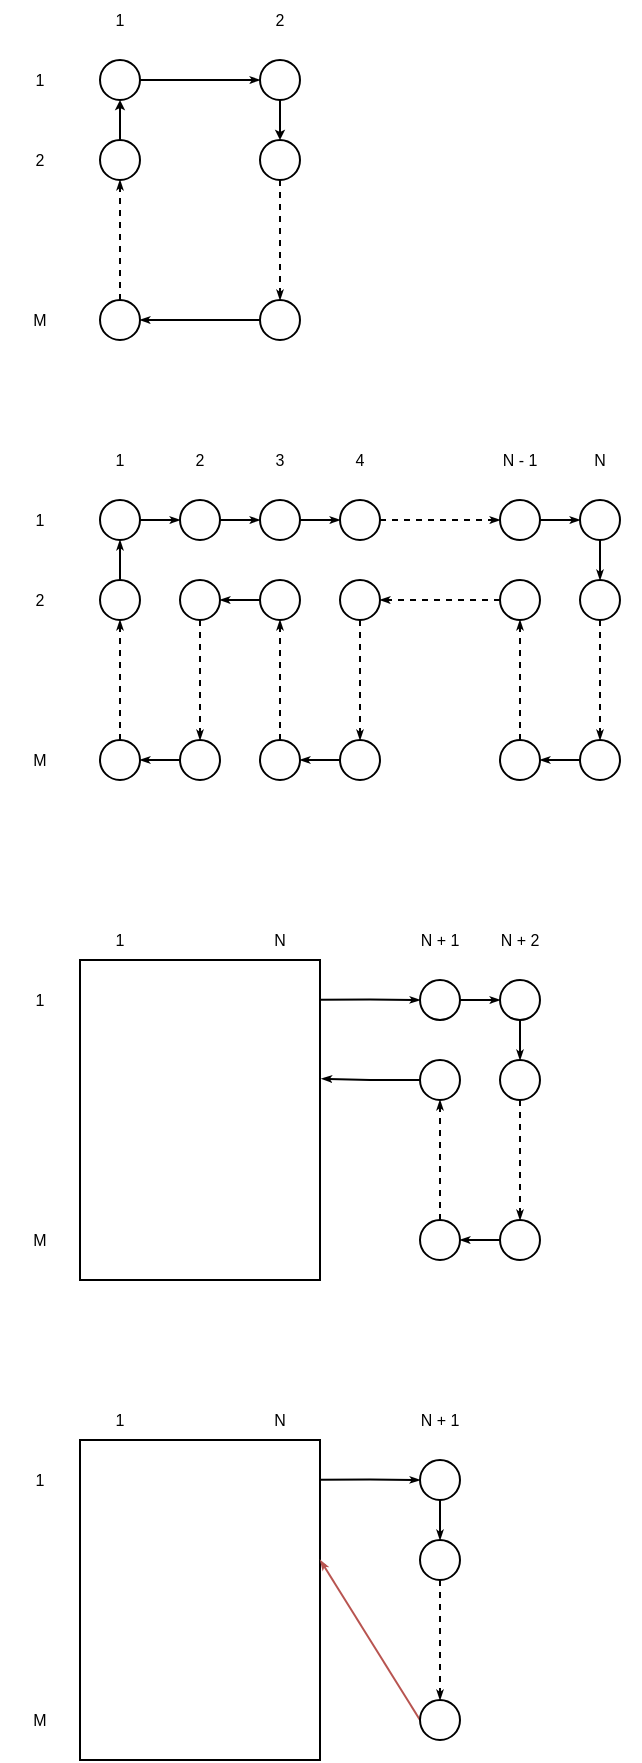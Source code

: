 <mxfile version="14.9.5" type="device"><diagram id="q_cRLQWDdOpXKniMTgNt" name="Page-1"><mxGraphModel dx="813" dy="472" grid="1" gridSize="10" guides="1" tooltips="1" connect="1" arrows="1" fold="1" page="1" pageScale="1" pageWidth="827" pageHeight="1169" math="0" shadow="0"><root><mxCell id="0"/><mxCell id="1" parent="0"/><mxCell id="czLlAToXDyT0YlsjJ53b-17" style="edgeStyle=orthogonalEdgeStyle;rounded=0;orthogonalLoop=1;jettySize=auto;html=1;exitX=1;exitY=0.5;exitDx=0;exitDy=0;entryX=0;entryY=0.5;entryDx=0;entryDy=0;endArrow=classicThin;endFill=1;endSize=2;strokeWidth=1;" edge="1" parent="1" source="czLlAToXDyT0YlsjJ53b-1" target="czLlAToXDyT0YlsjJ53b-2"><mxGeometry relative="1" as="geometry"/></mxCell><mxCell id="czLlAToXDyT0YlsjJ53b-1" value="" style="ellipse;whiteSpace=wrap;html=1;aspect=fixed;" vertex="1" parent="1"><mxGeometry x="90" y="70" width="20" height="20" as="geometry"/></mxCell><mxCell id="czLlAToXDyT0YlsjJ53b-8" style="edgeStyle=orthogonalEdgeStyle;rounded=0;orthogonalLoop=1;jettySize=auto;html=1;exitX=0.5;exitY=1;exitDx=0;exitDy=0;entryX=0.5;entryY=0;entryDx=0;entryDy=0;endSize=2;" edge="1" parent="1" source="czLlAToXDyT0YlsjJ53b-2" target="czLlAToXDyT0YlsjJ53b-4"><mxGeometry relative="1" as="geometry"/></mxCell><mxCell id="czLlAToXDyT0YlsjJ53b-2" value="" style="ellipse;whiteSpace=wrap;html=1;aspect=fixed;" vertex="1" parent="1"><mxGeometry x="170" y="70" width="20" height="20" as="geometry"/></mxCell><mxCell id="czLlAToXDyT0YlsjJ53b-12" style="edgeStyle=orthogonalEdgeStyle;rounded=0;orthogonalLoop=1;jettySize=auto;html=1;exitX=0.5;exitY=0;exitDx=0;exitDy=0;entryX=0.5;entryY=1;entryDx=0;entryDy=0;endSize=2;" edge="1" parent="1" source="czLlAToXDyT0YlsjJ53b-3" target="czLlAToXDyT0YlsjJ53b-1"><mxGeometry relative="1" as="geometry"/></mxCell><mxCell id="czLlAToXDyT0YlsjJ53b-3" value="" style="ellipse;whiteSpace=wrap;html=1;aspect=fixed;" vertex="1" parent="1"><mxGeometry x="90" y="110" width="20" height="20" as="geometry"/></mxCell><mxCell id="czLlAToXDyT0YlsjJ53b-9" style="edgeStyle=orthogonalEdgeStyle;rounded=0;orthogonalLoop=1;jettySize=auto;html=1;exitX=0.5;exitY=1;exitDx=0;exitDy=0;entryX=0.5;entryY=0;entryDx=0;entryDy=0;strokeWidth=1;endArrow=classicThin;endFill=1;endSize=2;dashed=1;" edge="1" parent="1" source="czLlAToXDyT0YlsjJ53b-4" target="czLlAToXDyT0YlsjJ53b-6"><mxGeometry relative="1" as="geometry"/></mxCell><mxCell id="czLlAToXDyT0YlsjJ53b-4" value="" style="ellipse;whiteSpace=wrap;html=1;aspect=fixed;" vertex="1" parent="1"><mxGeometry x="170" y="110" width="20" height="20" as="geometry"/></mxCell><mxCell id="czLlAToXDyT0YlsjJ53b-11" style="edgeStyle=orthogonalEdgeStyle;rounded=0;orthogonalLoop=1;jettySize=auto;html=1;exitX=0.5;exitY=0;exitDx=0;exitDy=0;entryX=0.5;entryY=1;entryDx=0;entryDy=0;strokeWidth=1;endArrow=classicThin;endFill=1;endSize=2;dashed=1;" edge="1" parent="1" source="czLlAToXDyT0YlsjJ53b-5" target="czLlAToXDyT0YlsjJ53b-3"><mxGeometry relative="1" as="geometry"/></mxCell><mxCell id="czLlAToXDyT0YlsjJ53b-5" value="" style="ellipse;whiteSpace=wrap;html=1;aspect=fixed;" vertex="1" parent="1"><mxGeometry x="90" y="190" width="20" height="20" as="geometry"/></mxCell><mxCell id="czLlAToXDyT0YlsjJ53b-10" style="edgeStyle=orthogonalEdgeStyle;rounded=0;orthogonalLoop=1;jettySize=auto;html=1;exitX=0;exitY=0.5;exitDx=0;exitDy=0;entryX=1;entryY=0.5;entryDx=0;entryDy=0;strokeWidth=1;endArrow=classicThin;endFill=1;endSize=2;" edge="1" parent="1" source="czLlAToXDyT0YlsjJ53b-6" target="czLlAToXDyT0YlsjJ53b-5"><mxGeometry relative="1" as="geometry"/></mxCell><mxCell id="czLlAToXDyT0YlsjJ53b-6" value="" style="ellipse;whiteSpace=wrap;html=1;aspect=fixed;" vertex="1" parent="1"><mxGeometry x="170" y="190" width="20" height="20" as="geometry"/></mxCell><mxCell id="czLlAToXDyT0YlsjJ53b-21" value="1" style="text;html=1;strokeColor=none;fillColor=none;align=center;verticalAlign=middle;whiteSpace=wrap;rounded=0;fontSize=8;" vertex="1" parent="1"><mxGeometry x="80" y="40" width="40" height="20" as="geometry"/></mxCell><mxCell id="czLlAToXDyT0YlsjJ53b-22" value="2" style="text;html=1;strokeColor=none;fillColor=none;align=center;verticalAlign=middle;whiteSpace=wrap;rounded=0;fontSize=8;" vertex="1" parent="1"><mxGeometry x="160" y="40" width="40" height="20" as="geometry"/></mxCell><mxCell id="czLlAToXDyT0YlsjJ53b-23" value="1" style="text;html=1;strokeColor=none;fillColor=none;align=center;verticalAlign=middle;whiteSpace=wrap;rounded=0;fontSize=8;" vertex="1" parent="1"><mxGeometry x="40" y="70" width="40" height="20" as="geometry"/></mxCell><mxCell id="czLlAToXDyT0YlsjJ53b-24" value="2" style="text;html=1;strokeColor=none;fillColor=none;align=center;verticalAlign=middle;whiteSpace=wrap;rounded=0;fontSize=8;" vertex="1" parent="1"><mxGeometry x="40" y="110" width="40" height="20" as="geometry"/></mxCell><mxCell id="czLlAToXDyT0YlsjJ53b-25" value="M" style="text;html=1;strokeColor=none;fillColor=none;align=center;verticalAlign=middle;whiteSpace=wrap;rounded=0;fontSize=8;" vertex="1" parent="1"><mxGeometry x="40" y="190" width="40" height="20" as="geometry"/></mxCell><mxCell id="czLlAToXDyT0YlsjJ53b-44" style="edgeStyle=orthogonalEdgeStyle;rounded=0;orthogonalLoop=1;jettySize=auto;html=1;exitX=1;exitY=0.5;exitDx=0;exitDy=0;entryX=0;entryY=0.5;entryDx=0;entryDy=0;fontSize=8;endArrow=classicThin;endFill=1;endSize=2;strokeWidth=1;" edge="1" parent="1" source="czLlAToXDyT0YlsjJ53b-26" target="czLlAToXDyT0YlsjJ53b-28"><mxGeometry relative="1" as="geometry"/></mxCell><mxCell id="czLlAToXDyT0YlsjJ53b-26" value="" style="ellipse;whiteSpace=wrap;html=1;aspect=fixed;" vertex="1" parent="1"><mxGeometry x="90" y="290" width="20" height="20" as="geometry"/></mxCell><mxCell id="czLlAToXDyT0YlsjJ53b-46" style="edgeStyle=orthogonalEdgeStyle;rounded=0;orthogonalLoop=1;jettySize=auto;html=1;exitX=1;exitY=0.5;exitDx=0;exitDy=0;entryX=0;entryY=0.5;entryDx=0;entryDy=0;fontSize=8;endArrow=classicThin;endFill=1;endSize=2;strokeWidth=1;" edge="1" parent="1" source="czLlAToXDyT0YlsjJ53b-27" target="czLlAToXDyT0YlsjJ53b-29"><mxGeometry relative="1" as="geometry"/></mxCell><mxCell id="czLlAToXDyT0YlsjJ53b-27" value="" style="ellipse;whiteSpace=wrap;html=1;aspect=fixed;" vertex="1" parent="1"><mxGeometry x="170" y="290" width="20" height="20" as="geometry"/></mxCell><mxCell id="czLlAToXDyT0YlsjJ53b-45" style="edgeStyle=orthogonalEdgeStyle;rounded=0;orthogonalLoop=1;jettySize=auto;html=1;exitX=1;exitY=0.5;exitDx=0;exitDy=0;entryX=0;entryY=0.5;entryDx=0;entryDy=0;fontSize=8;endArrow=classicThin;endFill=1;endSize=2;strokeWidth=1;" edge="1" parent="1" source="czLlAToXDyT0YlsjJ53b-28" target="czLlAToXDyT0YlsjJ53b-27"><mxGeometry relative="1" as="geometry"/></mxCell><mxCell id="czLlAToXDyT0YlsjJ53b-28" value="" style="ellipse;whiteSpace=wrap;html=1;aspect=fixed;" vertex="1" parent="1"><mxGeometry x="130" y="290" width="20" height="20" as="geometry"/></mxCell><mxCell id="czLlAToXDyT0YlsjJ53b-47" style="edgeStyle=orthogonalEdgeStyle;rounded=0;orthogonalLoop=1;jettySize=auto;html=1;exitX=1;exitY=0.5;exitDx=0;exitDy=0;entryX=0;entryY=0.5;entryDx=0;entryDy=0;fontSize=8;endArrow=classicThin;endFill=1;endSize=2;strokeWidth=1;dashed=1;" edge="1" parent="1" source="czLlAToXDyT0YlsjJ53b-29" target="czLlAToXDyT0YlsjJ53b-30"><mxGeometry relative="1" as="geometry"/></mxCell><mxCell id="czLlAToXDyT0YlsjJ53b-29" value="" style="ellipse;whiteSpace=wrap;html=1;aspect=fixed;" vertex="1" parent="1"><mxGeometry x="210" y="290" width="20" height="20" as="geometry"/></mxCell><mxCell id="czLlAToXDyT0YlsjJ53b-48" style="edgeStyle=orthogonalEdgeStyle;rounded=0;orthogonalLoop=1;jettySize=auto;html=1;exitX=1;exitY=0.5;exitDx=0;exitDy=0;entryX=0;entryY=0.5;entryDx=0;entryDy=0;fontSize=8;endArrow=classicThin;endFill=1;endSize=2;strokeWidth=1;" edge="1" parent="1" source="czLlAToXDyT0YlsjJ53b-30" target="czLlAToXDyT0YlsjJ53b-31"><mxGeometry relative="1" as="geometry"/></mxCell><mxCell id="czLlAToXDyT0YlsjJ53b-30" value="" style="ellipse;whiteSpace=wrap;html=1;aspect=fixed;" vertex="1" parent="1"><mxGeometry x="290" y="290" width="20" height="20" as="geometry"/></mxCell><mxCell id="czLlAToXDyT0YlsjJ53b-49" style="edgeStyle=orthogonalEdgeStyle;rounded=0;orthogonalLoop=1;jettySize=auto;html=1;exitX=0.5;exitY=1;exitDx=0;exitDy=0;entryX=0.5;entryY=0;entryDx=0;entryDy=0;fontSize=8;endArrow=classicThin;endFill=1;endSize=2;strokeWidth=1;" edge="1" parent="1" source="czLlAToXDyT0YlsjJ53b-31" target="czLlAToXDyT0YlsjJ53b-37"><mxGeometry relative="1" as="geometry"/></mxCell><mxCell id="czLlAToXDyT0YlsjJ53b-31" value="" style="ellipse;whiteSpace=wrap;html=1;aspect=fixed;" vertex="1" parent="1"><mxGeometry x="330" y="290" width="20" height="20" as="geometry"/></mxCell><mxCell id="czLlAToXDyT0YlsjJ53b-61" style="edgeStyle=orthogonalEdgeStyle;rounded=0;orthogonalLoop=1;jettySize=auto;html=1;exitX=0.5;exitY=0;exitDx=0;exitDy=0;entryX=0.5;entryY=1;entryDx=0;entryDy=0;fontSize=8;endArrow=classicThin;endFill=1;endSize=2;strokeWidth=1;" edge="1" parent="1" source="czLlAToXDyT0YlsjJ53b-32" target="czLlAToXDyT0YlsjJ53b-26"><mxGeometry relative="1" as="geometry"/></mxCell><mxCell id="czLlAToXDyT0YlsjJ53b-32" value="" style="ellipse;whiteSpace=wrap;html=1;aspect=fixed;" vertex="1" parent="1"><mxGeometry x="90" y="330" width="20" height="20" as="geometry"/></mxCell><mxCell id="czLlAToXDyT0YlsjJ53b-57" style="edgeStyle=orthogonalEdgeStyle;rounded=0;orthogonalLoop=1;jettySize=auto;html=1;exitX=0;exitY=0.5;exitDx=0;exitDy=0;entryX=1;entryY=0.5;entryDx=0;entryDy=0;fontSize=8;endArrow=classicThin;endFill=1;endSize=2;strokeWidth=1;" edge="1" parent="1" source="czLlAToXDyT0YlsjJ53b-33" target="czLlAToXDyT0YlsjJ53b-34"><mxGeometry relative="1" as="geometry"/></mxCell><mxCell id="czLlAToXDyT0YlsjJ53b-33" value="" style="ellipse;whiteSpace=wrap;html=1;aspect=fixed;" vertex="1" parent="1"><mxGeometry x="170" y="330" width="20" height="20" as="geometry"/></mxCell><mxCell id="czLlAToXDyT0YlsjJ53b-58" style="edgeStyle=orthogonalEdgeStyle;rounded=0;orthogonalLoop=1;jettySize=auto;html=1;exitX=0.5;exitY=1;exitDx=0;exitDy=0;entryX=0.5;entryY=0;entryDx=0;entryDy=0;fontSize=8;endArrow=classicThin;endFill=1;endSize=2;strokeWidth=1;dashed=1;" edge="1" parent="1" source="czLlAToXDyT0YlsjJ53b-34" target="czLlAToXDyT0YlsjJ53b-40"><mxGeometry relative="1" as="geometry"/></mxCell><mxCell id="czLlAToXDyT0YlsjJ53b-34" value="" style="ellipse;whiteSpace=wrap;html=1;aspect=fixed;" vertex="1" parent="1"><mxGeometry x="130" y="330" width="20" height="20" as="geometry"/></mxCell><mxCell id="czLlAToXDyT0YlsjJ53b-54" style="edgeStyle=orthogonalEdgeStyle;rounded=0;orthogonalLoop=1;jettySize=auto;html=1;exitX=0.5;exitY=1;exitDx=0;exitDy=0;entryX=0.5;entryY=0;entryDx=0;entryDy=0;fontSize=8;endArrow=classicThin;endFill=1;endSize=2;strokeWidth=1;dashed=1;" edge="1" parent="1" source="czLlAToXDyT0YlsjJ53b-35" target="czLlAToXDyT0YlsjJ53b-41"><mxGeometry relative="1" as="geometry"/></mxCell><mxCell id="czLlAToXDyT0YlsjJ53b-35" value="" style="ellipse;whiteSpace=wrap;html=1;aspect=fixed;" vertex="1" parent="1"><mxGeometry x="210" y="330" width="20" height="20" as="geometry"/></mxCell><mxCell id="czLlAToXDyT0YlsjJ53b-53" style="edgeStyle=orthogonalEdgeStyle;rounded=0;orthogonalLoop=1;jettySize=auto;html=1;exitX=0;exitY=0.5;exitDx=0;exitDy=0;entryX=1;entryY=0.5;entryDx=0;entryDy=0;fontSize=8;endArrow=classicThin;endFill=1;endSize=2;strokeWidth=1;dashed=1;" edge="1" parent="1" source="czLlAToXDyT0YlsjJ53b-36" target="czLlAToXDyT0YlsjJ53b-35"><mxGeometry relative="1" as="geometry"/></mxCell><mxCell id="czLlAToXDyT0YlsjJ53b-36" value="" style="ellipse;whiteSpace=wrap;html=1;aspect=fixed;" vertex="1" parent="1"><mxGeometry x="290" y="330" width="20" height="20" as="geometry"/></mxCell><mxCell id="czLlAToXDyT0YlsjJ53b-50" style="edgeStyle=orthogonalEdgeStyle;rounded=0;orthogonalLoop=1;jettySize=auto;html=1;exitX=0.5;exitY=1;exitDx=0;exitDy=0;entryX=0.5;entryY=0;entryDx=0;entryDy=0;fontSize=8;endArrow=classicThin;endFill=1;endSize=2;strokeWidth=1;dashed=1;" edge="1" parent="1" source="czLlAToXDyT0YlsjJ53b-37" target="czLlAToXDyT0YlsjJ53b-43"><mxGeometry relative="1" as="geometry"/></mxCell><mxCell id="czLlAToXDyT0YlsjJ53b-37" value="" style="ellipse;whiteSpace=wrap;html=1;aspect=fixed;" vertex="1" parent="1"><mxGeometry x="330" y="330" width="20" height="20" as="geometry"/></mxCell><mxCell id="czLlAToXDyT0YlsjJ53b-60" style="edgeStyle=orthogonalEdgeStyle;rounded=0;orthogonalLoop=1;jettySize=auto;html=1;exitX=0.5;exitY=0;exitDx=0;exitDy=0;entryX=0.5;entryY=1;entryDx=0;entryDy=0;fontSize=8;endArrow=classicThin;endFill=1;endSize=2;strokeWidth=1;dashed=1;" edge="1" parent="1" source="czLlAToXDyT0YlsjJ53b-38" target="czLlAToXDyT0YlsjJ53b-32"><mxGeometry relative="1" as="geometry"/></mxCell><mxCell id="czLlAToXDyT0YlsjJ53b-38" value="" style="ellipse;whiteSpace=wrap;html=1;aspect=fixed;" vertex="1" parent="1"><mxGeometry x="90" y="410" width="20" height="20" as="geometry"/></mxCell><mxCell id="czLlAToXDyT0YlsjJ53b-56" style="edgeStyle=orthogonalEdgeStyle;rounded=0;orthogonalLoop=1;jettySize=auto;html=1;exitX=0.5;exitY=0;exitDx=0;exitDy=0;entryX=0.5;entryY=1;entryDx=0;entryDy=0;fontSize=8;endArrow=classicThin;endFill=1;endSize=2;strokeWidth=1;dashed=1;" edge="1" parent="1" source="czLlAToXDyT0YlsjJ53b-39" target="czLlAToXDyT0YlsjJ53b-33"><mxGeometry relative="1" as="geometry"/></mxCell><mxCell id="czLlAToXDyT0YlsjJ53b-39" value="" style="ellipse;whiteSpace=wrap;html=1;aspect=fixed;" vertex="1" parent="1"><mxGeometry x="170" y="410" width="20" height="20" as="geometry"/></mxCell><mxCell id="czLlAToXDyT0YlsjJ53b-59" style="edgeStyle=orthogonalEdgeStyle;rounded=0;orthogonalLoop=1;jettySize=auto;html=1;exitX=0;exitY=0.5;exitDx=0;exitDy=0;entryX=1;entryY=0.5;entryDx=0;entryDy=0;fontSize=8;endArrow=classicThin;endFill=1;endSize=2;strokeWidth=1;" edge="1" parent="1" source="czLlAToXDyT0YlsjJ53b-40" target="czLlAToXDyT0YlsjJ53b-38"><mxGeometry relative="1" as="geometry"/></mxCell><mxCell id="czLlAToXDyT0YlsjJ53b-40" value="" style="ellipse;whiteSpace=wrap;html=1;aspect=fixed;" vertex="1" parent="1"><mxGeometry x="130" y="410" width="20" height="20" as="geometry"/></mxCell><mxCell id="czLlAToXDyT0YlsjJ53b-55" style="edgeStyle=orthogonalEdgeStyle;rounded=0;orthogonalLoop=1;jettySize=auto;html=1;exitX=0;exitY=0.5;exitDx=0;exitDy=0;entryX=1;entryY=0.5;entryDx=0;entryDy=0;fontSize=8;endArrow=classicThin;endFill=1;endSize=2;strokeWidth=1;" edge="1" parent="1" source="czLlAToXDyT0YlsjJ53b-41" target="czLlAToXDyT0YlsjJ53b-39"><mxGeometry relative="1" as="geometry"/></mxCell><mxCell id="czLlAToXDyT0YlsjJ53b-41" value="" style="ellipse;whiteSpace=wrap;html=1;aspect=fixed;" vertex="1" parent="1"><mxGeometry x="210" y="410" width="20" height="20" as="geometry"/></mxCell><mxCell id="czLlAToXDyT0YlsjJ53b-52" style="edgeStyle=orthogonalEdgeStyle;rounded=0;orthogonalLoop=1;jettySize=auto;html=1;exitX=0.5;exitY=0;exitDx=0;exitDy=0;entryX=0.5;entryY=1;entryDx=0;entryDy=0;fontSize=8;endArrow=classicThin;endFill=1;endSize=2;strokeWidth=1;dashed=1;" edge="1" parent="1" source="czLlAToXDyT0YlsjJ53b-42" target="czLlAToXDyT0YlsjJ53b-36"><mxGeometry relative="1" as="geometry"/></mxCell><mxCell id="czLlAToXDyT0YlsjJ53b-42" value="" style="ellipse;whiteSpace=wrap;html=1;aspect=fixed;" vertex="1" parent="1"><mxGeometry x="290" y="410" width="20" height="20" as="geometry"/></mxCell><mxCell id="czLlAToXDyT0YlsjJ53b-51" style="edgeStyle=orthogonalEdgeStyle;rounded=0;orthogonalLoop=1;jettySize=auto;html=1;exitX=0;exitY=0.5;exitDx=0;exitDy=0;entryX=1;entryY=0.5;entryDx=0;entryDy=0;fontSize=8;endArrow=classicThin;endFill=1;endSize=2;strokeWidth=1;" edge="1" parent="1" source="czLlAToXDyT0YlsjJ53b-43" target="czLlAToXDyT0YlsjJ53b-42"><mxGeometry relative="1" as="geometry"/></mxCell><mxCell id="czLlAToXDyT0YlsjJ53b-43" value="" style="ellipse;whiteSpace=wrap;html=1;aspect=fixed;" vertex="1" parent="1"><mxGeometry x="330" y="410" width="20" height="20" as="geometry"/></mxCell><mxCell id="czLlAToXDyT0YlsjJ53b-62" value="1" style="text;html=1;strokeColor=none;fillColor=none;align=center;verticalAlign=middle;whiteSpace=wrap;rounded=0;fontSize=8;" vertex="1" parent="1"><mxGeometry x="80" y="260" width="40" height="20" as="geometry"/></mxCell><mxCell id="czLlAToXDyT0YlsjJ53b-63" value="2" style="text;html=1;strokeColor=none;fillColor=none;align=center;verticalAlign=middle;whiteSpace=wrap;rounded=0;fontSize=8;" vertex="1" parent="1"><mxGeometry x="120" y="260" width="40" height="20" as="geometry"/></mxCell><mxCell id="czLlAToXDyT0YlsjJ53b-64" value="3" style="text;html=1;strokeColor=none;fillColor=none;align=center;verticalAlign=middle;whiteSpace=wrap;rounded=0;fontSize=8;" vertex="1" parent="1"><mxGeometry x="160" y="260" width="40" height="20" as="geometry"/></mxCell><mxCell id="czLlAToXDyT0YlsjJ53b-65" value="4" style="text;html=1;strokeColor=none;fillColor=none;align=center;verticalAlign=middle;whiteSpace=wrap;rounded=0;fontSize=8;" vertex="1" parent="1"><mxGeometry x="200" y="260" width="40" height="20" as="geometry"/></mxCell><mxCell id="czLlAToXDyT0YlsjJ53b-66" value="N - 1" style="text;html=1;strokeColor=none;fillColor=none;align=center;verticalAlign=middle;whiteSpace=wrap;rounded=0;fontSize=8;" vertex="1" parent="1"><mxGeometry x="280" y="260" width="40" height="20" as="geometry"/></mxCell><mxCell id="czLlAToXDyT0YlsjJ53b-67" value="N" style="text;html=1;strokeColor=none;fillColor=none;align=center;verticalAlign=middle;whiteSpace=wrap;rounded=0;fontSize=8;" vertex="1" parent="1"><mxGeometry x="320" y="260" width="40" height="20" as="geometry"/></mxCell><mxCell id="czLlAToXDyT0YlsjJ53b-68" value="1" style="text;html=1;strokeColor=none;fillColor=none;align=center;verticalAlign=middle;whiteSpace=wrap;rounded=0;fontSize=8;" vertex="1" parent="1"><mxGeometry x="40" y="290" width="40" height="20" as="geometry"/></mxCell><mxCell id="czLlAToXDyT0YlsjJ53b-69" value="2" style="text;html=1;strokeColor=none;fillColor=none;align=center;verticalAlign=middle;whiteSpace=wrap;rounded=0;fontSize=8;" vertex="1" parent="1"><mxGeometry x="40" y="330" width="40" height="20" as="geometry"/></mxCell><mxCell id="czLlAToXDyT0YlsjJ53b-70" value="M" style="text;html=1;strokeColor=none;fillColor=none;align=center;verticalAlign=middle;whiteSpace=wrap;rounded=0;fontSize=8;" vertex="1" parent="1"><mxGeometry x="40" y="410" width="40" height="20" as="geometry"/></mxCell><mxCell id="czLlAToXDyT0YlsjJ53b-71" value="" style="rounded=0;whiteSpace=wrap;html=1;fontSize=8;" vertex="1" parent="1"><mxGeometry x="80" y="520" width="120" height="160" as="geometry"/></mxCell><mxCell id="czLlAToXDyT0YlsjJ53b-78" style="edgeStyle=orthogonalEdgeStyle;rounded=0;orthogonalLoop=1;jettySize=auto;html=1;exitX=0.997;exitY=0.124;exitDx=0;exitDy=0;entryX=0;entryY=0.5;entryDx=0;entryDy=0;fontSize=8;endArrow=classicThin;endFill=1;endSize=2;strokeWidth=1;exitPerimeter=0;" edge="1" parent="1" source="czLlAToXDyT0YlsjJ53b-71" target="czLlAToXDyT0YlsjJ53b-72"><mxGeometry relative="1" as="geometry"/></mxCell><mxCell id="czLlAToXDyT0YlsjJ53b-84" style="edgeStyle=orthogonalEdgeStyle;rounded=0;orthogonalLoop=1;jettySize=auto;html=1;exitX=1;exitY=0.5;exitDx=0;exitDy=0;entryX=0;entryY=0.5;entryDx=0;entryDy=0;fontSize=8;endArrow=classicThin;endFill=1;endSize=2;strokeWidth=1;" edge="1" parent="1" source="czLlAToXDyT0YlsjJ53b-72" target="czLlAToXDyT0YlsjJ53b-73"><mxGeometry relative="1" as="geometry"/></mxCell><mxCell id="czLlAToXDyT0YlsjJ53b-72" value="" style="ellipse;whiteSpace=wrap;html=1;aspect=fixed;" vertex="1" parent="1"><mxGeometry x="250" y="530" width="20" height="20" as="geometry"/></mxCell><mxCell id="czLlAToXDyT0YlsjJ53b-85" style="edgeStyle=orthogonalEdgeStyle;rounded=0;orthogonalLoop=1;jettySize=auto;html=1;exitX=0.5;exitY=1;exitDx=0;exitDy=0;entryX=0.5;entryY=0;entryDx=0;entryDy=0;fontSize=8;endArrow=classicThin;endFill=1;endSize=2;strokeWidth=1;" edge="1" parent="1" source="czLlAToXDyT0YlsjJ53b-73" target="czLlAToXDyT0YlsjJ53b-75"><mxGeometry relative="1" as="geometry"/></mxCell><mxCell id="czLlAToXDyT0YlsjJ53b-73" value="" style="ellipse;whiteSpace=wrap;html=1;aspect=fixed;" vertex="1" parent="1"><mxGeometry x="290" y="530" width="20" height="20" as="geometry"/></mxCell><mxCell id="czLlAToXDyT0YlsjJ53b-89" style="edgeStyle=orthogonalEdgeStyle;rounded=0;orthogonalLoop=1;jettySize=auto;html=1;exitX=0;exitY=0.5;exitDx=0;exitDy=0;entryX=1.007;entryY=0.371;entryDx=0;entryDy=0;entryPerimeter=0;fontSize=8;endArrow=classicThin;endFill=1;endSize=2;strokeWidth=1;" edge="1" parent="1" source="czLlAToXDyT0YlsjJ53b-74" target="czLlAToXDyT0YlsjJ53b-71"><mxGeometry relative="1" as="geometry"/></mxCell><mxCell id="czLlAToXDyT0YlsjJ53b-74" value="" style="ellipse;whiteSpace=wrap;html=1;aspect=fixed;" vertex="1" parent="1"><mxGeometry x="250" y="570" width="20" height="20" as="geometry"/></mxCell><mxCell id="czLlAToXDyT0YlsjJ53b-86" style="edgeStyle=orthogonalEdgeStyle;rounded=0;orthogonalLoop=1;jettySize=auto;html=1;exitX=0.5;exitY=1;exitDx=0;exitDy=0;entryX=0.5;entryY=0;entryDx=0;entryDy=0;fontSize=8;endArrow=classicThin;endFill=1;endSize=2;strokeWidth=1;dashed=1;" edge="1" parent="1" source="czLlAToXDyT0YlsjJ53b-75" target="czLlAToXDyT0YlsjJ53b-77"><mxGeometry relative="1" as="geometry"/></mxCell><mxCell id="czLlAToXDyT0YlsjJ53b-75" value="" style="ellipse;whiteSpace=wrap;html=1;aspect=fixed;" vertex="1" parent="1"><mxGeometry x="290" y="570" width="20" height="20" as="geometry"/></mxCell><mxCell id="czLlAToXDyT0YlsjJ53b-88" style="edgeStyle=orthogonalEdgeStyle;rounded=0;orthogonalLoop=1;jettySize=auto;html=1;exitX=0.5;exitY=0;exitDx=0;exitDy=0;entryX=0.5;entryY=1;entryDx=0;entryDy=0;fontSize=8;endArrow=classicThin;endFill=1;endSize=2;strokeWidth=1;dashed=1;" edge="1" parent="1" source="czLlAToXDyT0YlsjJ53b-76" target="czLlAToXDyT0YlsjJ53b-74"><mxGeometry relative="1" as="geometry"/></mxCell><mxCell id="czLlAToXDyT0YlsjJ53b-76" value="" style="ellipse;whiteSpace=wrap;html=1;aspect=fixed;" vertex="1" parent="1"><mxGeometry x="250" y="650" width="20" height="20" as="geometry"/></mxCell><mxCell id="czLlAToXDyT0YlsjJ53b-87" style="edgeStyle=orthogonalEdgeStyle;rounded=0;orthogonalLoop=1;jettySize=auto;html=1;exitX=0;exitY=0.5;exitDx=0;exitDy=0;entryX=1;entryY=0.5;entryDx=0;entryDy=0;fontSize=8;endArrow=classicThin;endFill=1;endSize=2;strokeWidth=1;" edge="1" parent="1" source="czLlAToXDyT0YlsjJ53b-77" target="czLlAToXDyT0YlsjJ53b-76"><mxGeometry relative="1" as="geometry"/></mxCell><mxCell id="czLlAToXDyT0YlsjJ53b-77" value="" style="ellipse;whiteSpace=wrap;html=1;aspect=fixed;" vertex="1" parent="1"><mxGeometry x="290" y="650" width="20" height="20" as="geometry"/></mxCell><mxCell id="czLlAToXDyT0YlsjJ53b-79" value="1" style="text;html=1;strokeColor=none;fillColor=none;align=center;verticalAlign=middle;whiteSpace=wrap;rounded=0;fontSize=8;" vertex="1" parent="1"><mxGeometry x="80" y="500" width="40" height="20" as="geometry"/></mxCell><mxCell id="czLlAToXDyT0YlsjJ53b-80" value="N" style="text;html=1;strokeColor=none;fillColor=none;align=center;verticalAlign=middle;whiteSpace=wrap;rounded=0;fontSize=8;" vertex="1" parent="1"><mxGeometry x="160" y="500" width="40" height="20" as="geometry"/></mxCell><mxCell id="czLlAToXDyT0YlsjJ53b-81" value="1" style="text;html=1;strokeColor=none;fillColor=none;align=center;verticalAlign=middle;whiteSpace=wrap;rounded=0;fontSize=8;" vertex="1" parent="1"><mxGeometry x="40" y="530" width="40" height="20" as="geometry"/></mxCell><mxCell id="czLlAToXDyT0YlsjJ53b-82" value="M" style="text;html=1;strokeColor=none;fillColor=none;align=center;verticalAlign=middle;whiteSpace=wrap;rounded=0;fontSize=8;" vertex="1" parent="1"><mxGeometry x="40" y="650" width="40" height="20" as="geometry"/></mxCell><mxCell id="czLlAToXDyT0YlsjJ53b-90" value="N + 1" style="text;html=1;strokeColor=none;fillColor=none;align=center;verticalAlign=middle;whiteSpace=wrap;rounded=0;fontSize=8;" vertex="1" parent="1"><mxGeometry x="240" y="500" width="40" height="20" as="geometry"/></mxCell><mxCell id="czLlAToXDyT0YlsjJ53b-91" value="N + 2" style="text;html=1;strokeColor=none;fillColor=none;align=center;verticalAlign=middle;whiteSpace=wrap;rounded=0;fontSize=8;" vertex="1" parent="1"><mxGeometry x="280" y="500" width="40" height="20" as="geometry"/></mxCell><mxCell id="czLlAToXDyT0YlsjJ53b-92" value="" style="rounded=0;whiteSpace=wrap;html=1;fontSize=8;" vertex="1" parent="1"><mxGeometry x="80" y="760" width="120" height="160" as="geometry"/></mxCell><mxCell id="czLlAToXDyT0YlsjJ53b-93" style="edgeStyle=orthogonalEdgeStyle;rounded=0;orthogonalLoop=1;jettySize=auto;html=1;exitX=0.997;exitY=0.124;exitDx=0;exitDy=0;entryX=0;entryY=0.5;entryDx=0;entryDy=0;fontSize=8;endArrow=classicThin;endFill=1;endSize=2;strokeWidth=1;exitPerimeter=0;" edge="1" parent="1" source="czLlAToXDyT0YlsjJ53b-92" target="czLlAToXDyT0YlsjJ53b-94"><mxGeometry relative="1" as="geometry"/></mxCell><mxCell id="czLlAToXDyT0YlsjJ53b-104" style="edgeStyle=orthogonalEdgeStyle;rounded=0;orthogonalLoop=1;jettySize=auto;html=1;exitX=0.5;exitY=1;exitDx=0;exitDy=0;entryX=0.5;entryY=0;entryDx=0;entryDy=0;fontSize=8;endArrow=classicThin;endFill=1;endSize=2;strokeWidth=1;" edge="1" parent="1" source="czLlAToXDyT0YlsjJ53b-94" target="czLlAToXDyT0YlsjJ53b-96"><mxGeometry relative="1" as="geometry"/></mxCell><mxCell id="czLlAToXDyT0YlsjJ53b-94" value="" style="ellipse;whiteSpace=wrap;html=1;aspect=fixed;" vertex="1" parent="1"><mxGeometry x="250" y="770" width="20" height="20" as="geometry"/></mxCell><mxCell id="czLlAToXDyT0YlsjJ53b-96" value="" style="ellipse;whiteSpace=wrap;html=1;aspect=fixed;" vertex="1" parent="1"><mxGeometry x="250" y="810" width="20" height="20" as="geometry"/></mxCell><mxCell id="czLlAToXDyT0YlsjJ53b-97" style="edgeStyle=orthogonalEdgeStyle;rounded=0;orthogonalLoop=1;jettySize=auto;html=1;exitX=0.5;exitY=1;exitDx=0;exitDy=0;entryX=0.5;entryY=0;entryDx=0;entryDy=0;fontSize=8;endArrow=classicThin;endFill=1;endSize=2;strokeWidth=1;dashed=1;" edge="1" parent="1" source="czLlAToXDyT0YlsjJ53b-96" target="czLlAToXDyT0YlsjJ53b-98"><mxGeometry relative="1" as="geometry"/></mxCell><mxCell id="czLlAToXDyT0YlsjJ53b-105" style="rounded=0;orthogonalLoop=1;jettySize=auto;html=1;exitX=0;exitY=0.5;exitDx=0;exitDy=0;entryX=1.001;entryY=0.375;entryDx=0;entryDy=0;entryPerimeter=0;fontSize=8;endArrow=classicThin;endFill=1;endSize=2;strokeWidth=1;fillColor=#f8cecc;strokeColor=#b85450;" edge="1" parent="1" source="czLlAToXDyT0YlsjJ53b-98" target="czLlAToXDyT0YlsjJ53b-92"><mxGeometry relative="1" as="geometry"/></mxCell><mxCell id="czLlAToXDyT0YlsjJ53b-98" value="" style="ellipse;whiteSpace=wrap;html=1;aspect=fixed;" vertex="1" parent="1"><mxGeometry x="250" y="890" width="20" height="20" as="geometry"/></mxCell><mxCell id="czLlAToXDyT0YlsjJ53b-99" value="1" style="text;html=1;strokeColor=none;fillColor=none;align=center;verticalAlign=middle;whiteSpace=wrap;rounded=0;fontSize=8;" vertex="1" parent="1"><mxGeometry x="80" y="740" width="40" height="20" as="geometry"/></mxCell><mxCell id="czLlAToXDyT0YlsjJ53b-100" value="N" style="text;html=1;strokeColor=none;fillColor=none;align=center;verticalAlign=middle;whiteSpace=wrap;rounded=0;fontSize=8;" vertex="1" parent="1"><mxGeometry x="160" y="740" width="40" height="20" as="geometry"/></mxCell><mxCell id="czLlAToXDyT0YlsjJ53b-101" value="1" style="text;html=1;strokeColor=none;fillColor=none;align=center;verticalAlign=middle;whiteSpace=wrap;rounded=0;fontSize=8;" vertex="1" parent="1"><mxGeometry x="40" y="770" width="40" height="20" as="geometry"/></mxCell><mxCell id="czLlAToXDyT0YlsjJ53b-102" value="M" style="text;html=1;strokeColor=none;fillColor=none;align=center;verticalAlign=middle;whiteSpace=wrap;rounded=0;fontSize=8;" vertex="1" parent="1"><mxGeometry x="40" y="890" width="40" height="20" as="geometry"/></mxCell><mxCell id="czLlAToXDyT0YlsjJ53b-103" value="N + 1" style="text;html=1;strokeColor=none;fillColor=none;align=center;verticalAlign=middle;whiteSpace=wrap;rounded=0;fontSize=8;" vertex="1" parent="1"><mxGeometry x="240" y="740" width="40" height="20" as="geometry"/></mxCell></root></mxGraphModel></diagram></mxfile>